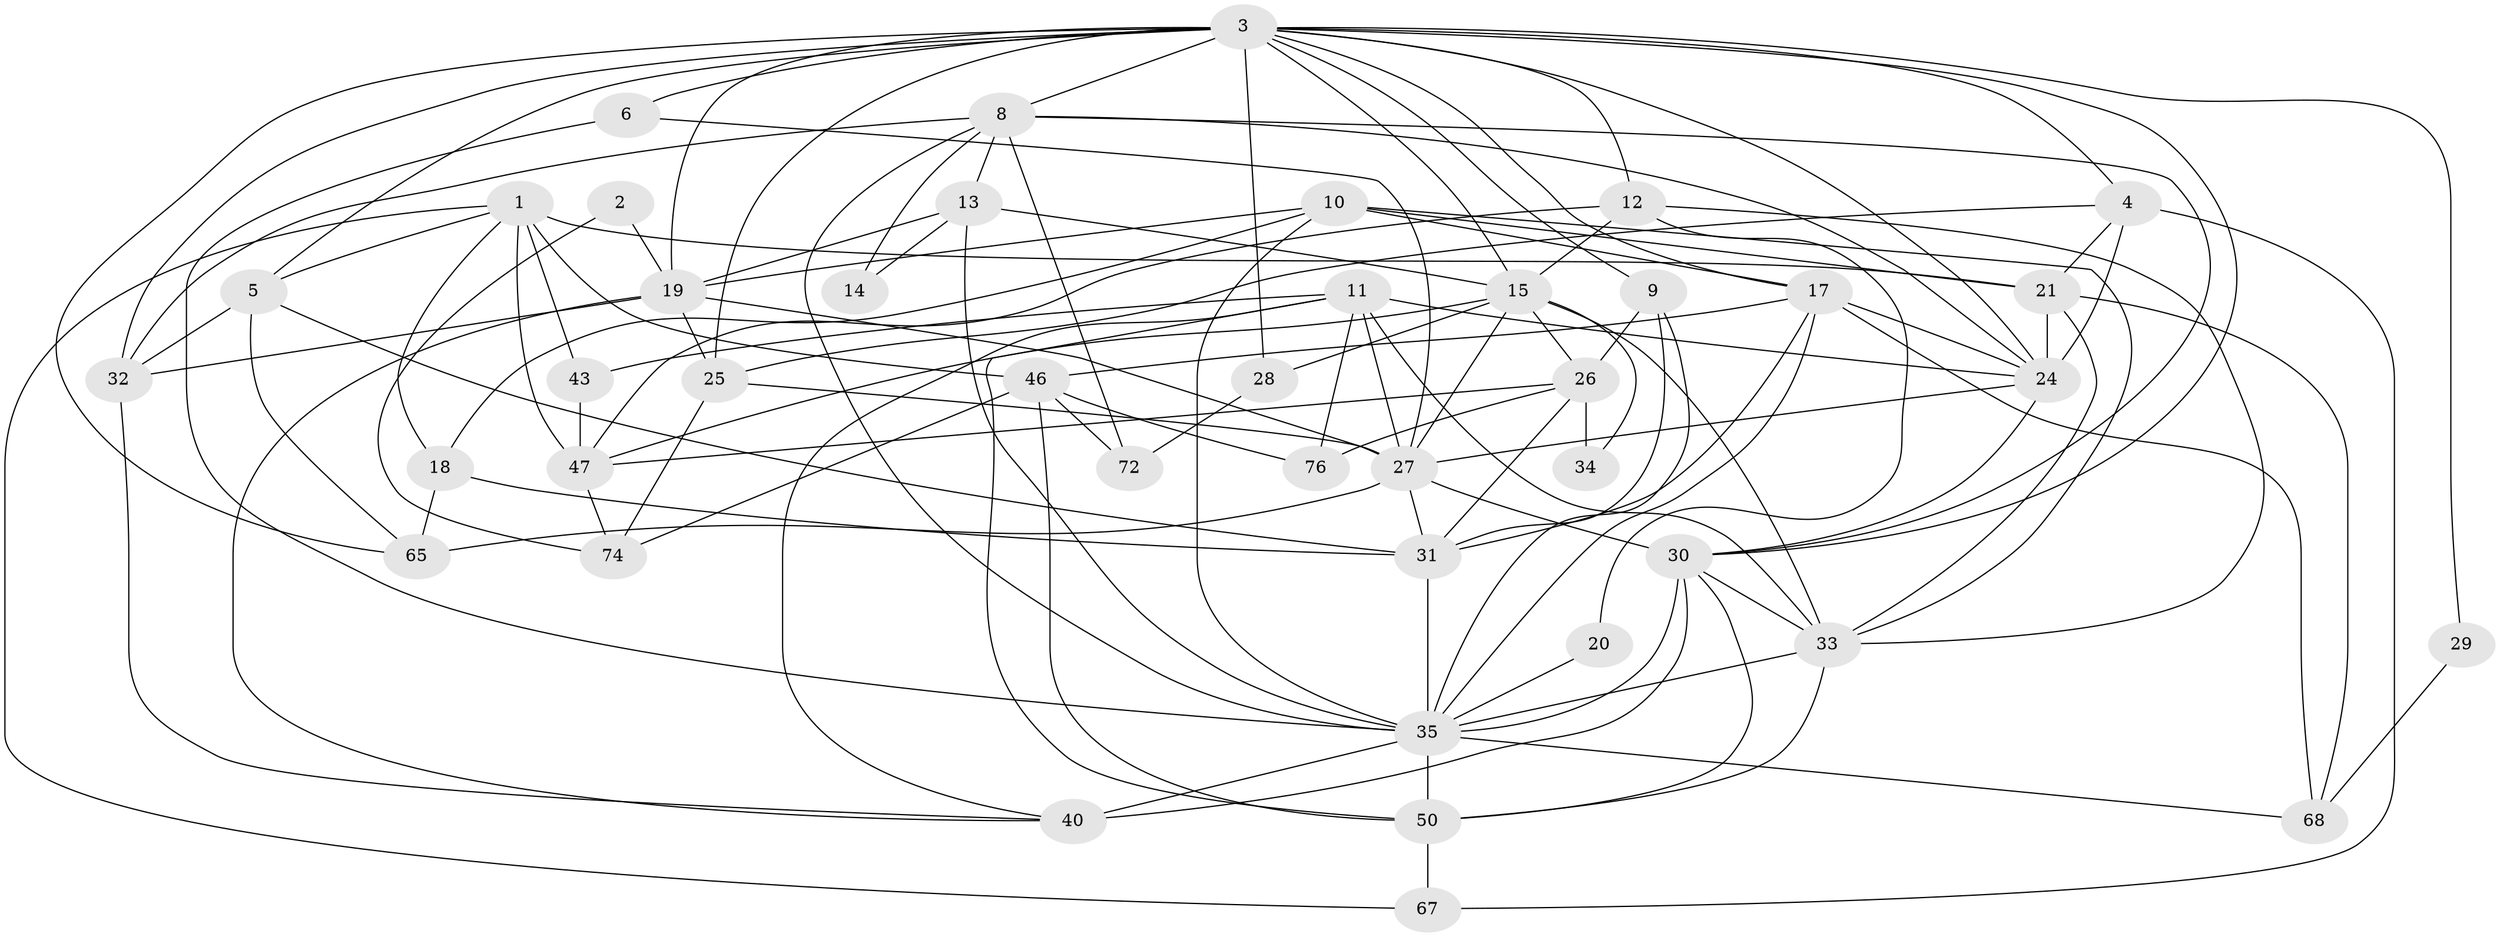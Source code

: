 // original degree distribution, {5: 0.15476190476190477, 2: 0.16666666666666666, 6: 0.11904761904761904, 4: 0.2857142857142857, 3: 0.2261904761904762, 8: 0.023809523809523808, 7: 0.023809523809523808}
// Generated by graph-tools (version 1.1) at 2025/15/03/09/25 04:15:06]
// undirected, 42 vertices, 117 edges
graph export_dot {
graph [start="1"]
  node [color=gray90,style=filled];
  1 [super="+83+61+52"];
  2;
  3 [super="+77+23+7"];
  4 [super="+66"];
  5 [super="+56+59"];
  6;
  8 [super="+78+39"];
  9;
  10 [super="+63+79"];
  11 [super="+22+44"];
  12 [super="+60"];
  13 [super="+75"];
  14;
  15 [super="+16+80"];
  17 [super="+36"];
  18;
  19 [super="+69"];
  20;
  21;
  24 [super="+38+37"];
  25 [super="+41+48"];
  26 [super="+64"];
  27 [super="+54"];
  28;
  29;
  30 [super="+51"];
  31 [super="+42"];
  32;
  33 [super="+58+82"];
  34;
  35 [super="+45+62"];
  40 [super="+57"];
  43;
  46 [super="+53"];
  47 [super="+55"];
  50 [super="+73"];
  65;
  67;
  68 [super="+70"];
  72;
  74;
  76;
  1 -- 43;
  1 -- 21;
  1 -- 47;
  1 -- 46 [weight=2];
  1 -- 67;
  1 -- 18;
  1 -- 5;
  2 -- 74;
  2 -- 19;
  3 -- 6 [weight=2];
  3 -- 30;
  3 -- 25;
  3 -- 65;
  3 -- 9;
  3 -- 4;
  3 -- 32;
  3 -- 5;
  3 -- 12;
  3 -- 17;
  3 -- 24;
  3 -- 28;
  3 -- 29;
  3 -- 15;
  3 -- 19;
  3 -- 8;
  4 -- 21;
  4 -- 24 [weight=2];
  4 -- 67;
  4 -- 25;
  5 -- 32;
  5 -- 65;
  5 -- 31;
  6 -- 27;
  6 -- 35;
  8 -- 30;
  8 -- 72;
  8 -- 13;
  8 -- 14;
  8 -- 24;
  8 -- 32;
  8 -- 35;
  9 -- 26;
  9 -- 31;
  9 -- 35;
  10 -- 19 [weight=2];
  10 -- 18;
  10 -- 33 [weight=2];
  10 -- 17;
  10 -- 35;
  10 -- 21;
  11 -- 27;
  11 -- 24;
  11 -- 33 [weight=2];
  11 -- 43;
  11 -- 50;
  11 -- 40;
  11 -- 76;
  12 -- 33;
  12 -- 15;
  12 -- 47;
  12 -- 20;
  13 -- 35;
  13 -- 14;
  13 -- 15;
  13 -- 19;
  15 -- 34;
  15 -- 27;
  15 -- 28;
  15 -- 33;
  15 -- 26;
  15 -- 47;
  17 -- 68;
  17 -- 35;
  17 -- 46;
  17 -- 31;
  17 -- 24;
  18 -- 31;
  18 -- 65;
  19 -- 25;
  19 -- 32;
  19 -- 40;
  19 -- 27;
  20 -- 35;
  21 -- 68;
  21 -- 24;
  21 -- 33;
  24 -- 27;
  24 -- 30;
  25 -- 74;
  25 -- 27;
  26 -- 31;
  26 -- 34;
  26 -- 76;
  26 -- 47;
  27 -- 65;
  27 -- 30;
  27 -- 31;
  28 -- 72;
  29 -- 68;
  30 -- 35;
  30 -- 50;
  30 -- 40;
  30 -- 33;
  31 -- 35;
  32 -- 40;
  33 -- 50;
  33 -- 35;
  35 -- 68;
  35 -- 40 [weight=2];
  35 -- 50;
  43 -- 47;
  46 -- 72;
  46 -- 74;
  46 -- 50;
  46 -- 76;
  47 -- 74;
  50 -- 67;
}
